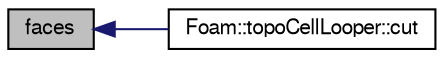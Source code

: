 digraph "faces"
{
  bgcolor="transparent";
  edge [fontname="FreeSans",fontsize="10",labelfontname="FreeSans",labelfontsize="10"];
  node [fontname="FreeSans",fontsize="10",shape=record];
  rankdir="LR";
  Node1 [label="faces",height=0.2,width=0.4,color="black", fillcolor="grey75", style="filled" fontcolor="black"];
  Node1 -> Node2 [dir="back",color="midnightblue",fontsize="10",style="solid",fontname="FreeSans"];
  Node2 [label="Foam::topoCellLooper::cut",height=0.2,width=0.4,color="black",URL="$a02559.html#a57a0014495f8049ba5a41bc5fba01230",tooltip="Create cut along circumference of cellI. Gets current mesh cuts. "];
}
